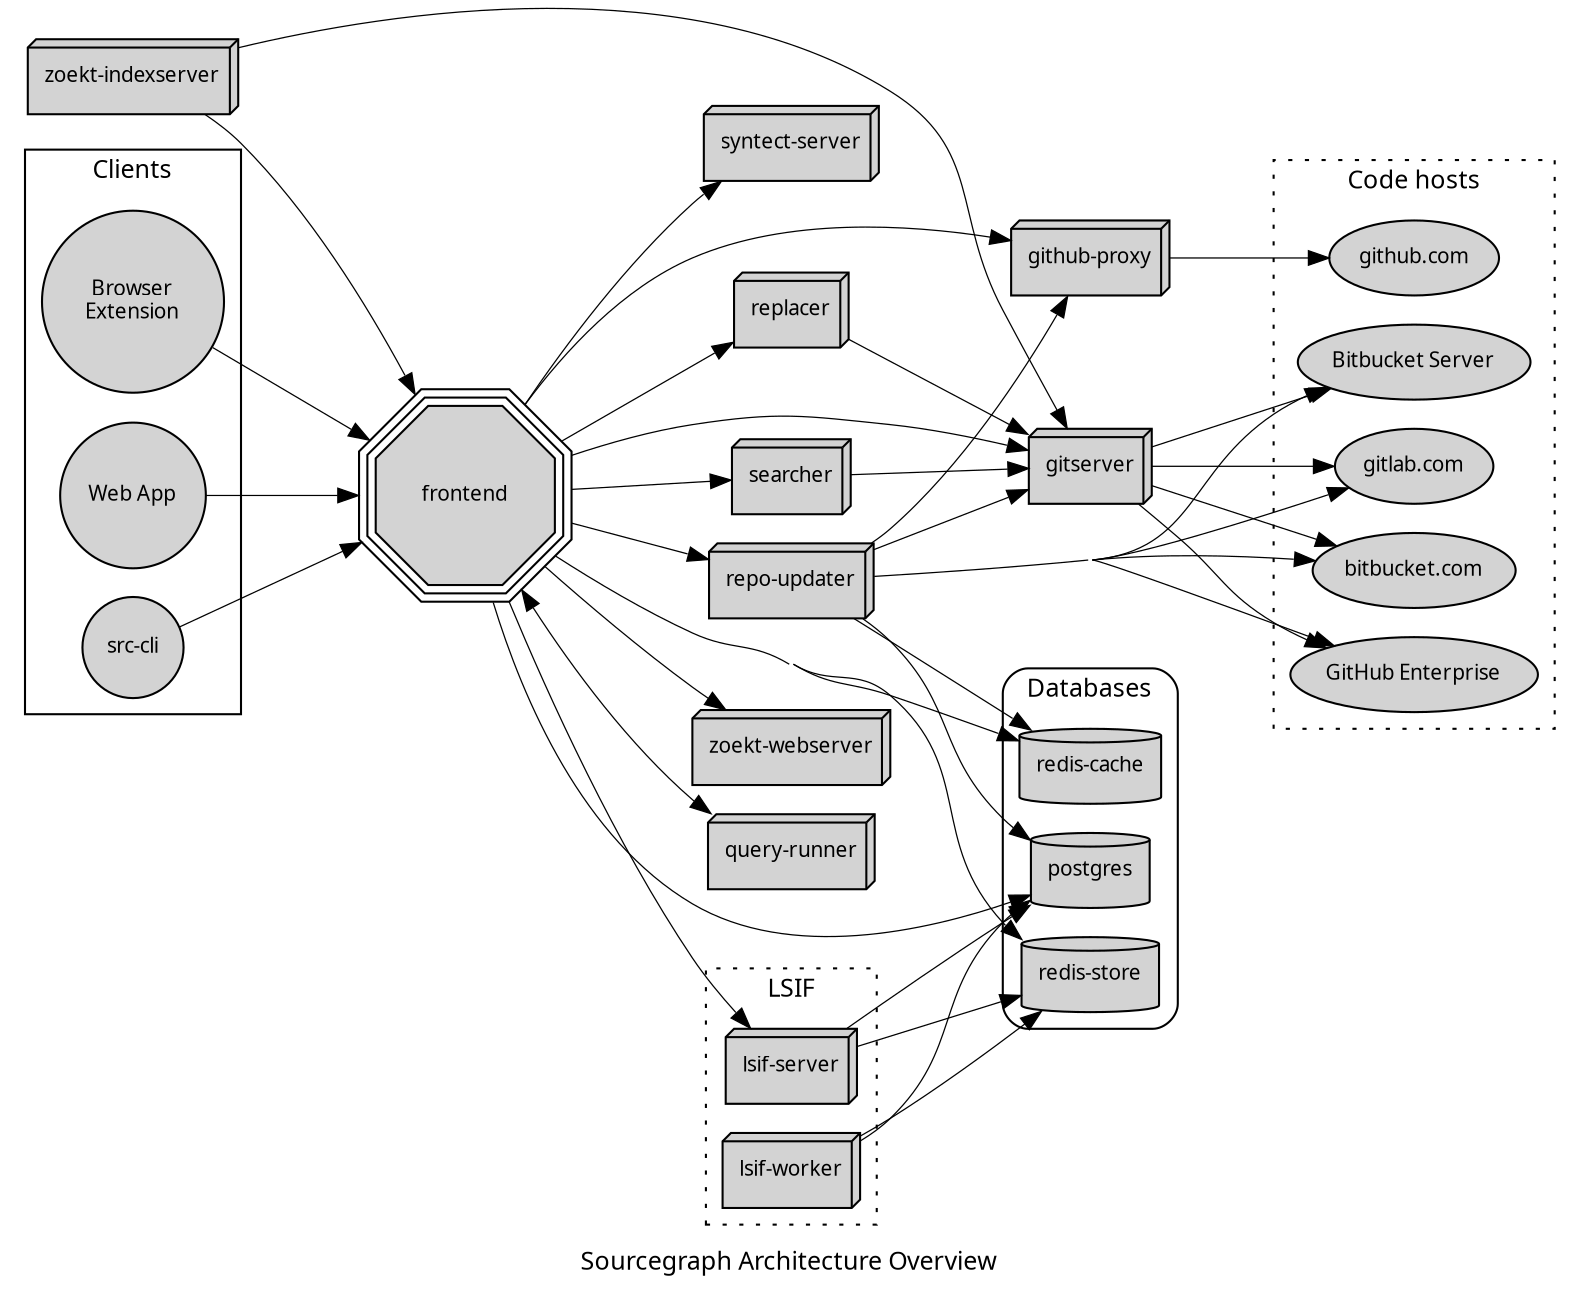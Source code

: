 digraph architecture {
    label="Sourcegraph Architecture Overview"
    rankdir=LR
    ratio=fill
    concentrate=true
    ranksep=0.8
    nodesep=0.2

    graph [
        fontname="Iosevka"
        fontsize=12
    ]

    node [
        style="filled"
        shape="box3d"
        fontname="Iosevka"
        fontsize=10
    ]

    edge [
        penwidth=0.6
        arrowType="empty"
    ]

    frontend [
        fixedsize=true
        width=1.2
        height=1.2
        shape="tripleoctagon"
        label="frontend"
        URL="https://github.com/sourcegraph/sourcegraph/tree/master/cmd/frontend"
    ]

    gitserver    [label="gitserver" URL="https://github.com/sourcegraph/sourcegraph/tree/master/cmd/gitserver"]
    repo_updater [label="repo-updater" URL="https://github.com/sourcegraph/sourcegraph/tree/master/cmd/repo-updater"]
    searcher     [label="searcher" URL="https://github.com/sourcegraph/sourcegraph/tree/master/cmd/searcher"]
    replacer     [label="replacer" URL="https://github.com/sourcegraph/sourcegraph/tree/master/cmd/replacer"]
    zoekt_webserver [label="zoekt-webserver" URL="https://github.com/sourcegraph/zoekt/tree/master/cmd/zoekt-webserver"]
    zoekt_indexserver [label="zoekt-indexserver" URL="https://github.com/sourcegraph/zoekt/tree/master/cmd/zoekt-sourcegraph-indexserver"]
    query_runner [label="query-runner" URL="https://github.com/sourcegraph/sourcegraph/tree/master/cmd/query-runner"]
    github_proxy [label="github-proxy" URL="https://github.com/sourcegraph/sourcegraph/tree/master/cmd/github-proxy"]
    syntect_server [label="syntect-server" URL="https://github.com/sourcegraph/syntect_server"]

    subgraph cluster_lsif_processes {
        label="LSIF"
        rank="same"
        graph [style="dotted"]

        lsif_server [label="lsif-server" URL="https://github.com/sourcegraph/sourcegraph/tree/master/lsif/src/server"]
        lsif_worker [label="lsif-worker" URL="https://github.com/sourcegraph/sourcegraph/tree/master/lsif/src/worker"]
    }

    subgraph cluster_databases {
        label="Databases"
        rank="same"
        graph [style="rounded"]
        node [shape="cylinder"]

        redis_cache [label="redis-cache"]
        redis_store [label="redis-store"]
        postgres [label="postgres"]
    }

    subgraph cluster_codehosts {
        label="Code hosts"
        rank="same"
        graph [style="dotted"]
        node  [shape="oval"]

        github_dot_com [label="github.com"]
        gitlab_dot_com [label="gitlab.com"]
        bitbucket_cloud [label="bitbucket.com"]
        github_enterprise [label="GitHub Enterprise"]
        bitbucket_server [label="Bitbucket Server"]
    }

    subgraph cluster_clients {
        label="Clients"
        node [shape="circle"]
        src_cli [label="src-cli" URL="https://github.com/sourcegraph/src-cli"]
        browser_ext [label="Browser\nExtension" URL="https://github.com/sourcegraph/sourcegraph/tree/master/browser/"]
        web_app [label="Web App" URL="https://github.com/sourcegraph/sourcegraph/tree/master/web"]
    }

    frontend -> gitserver
    frontend -> query_runner -> frontend
    frontend -> searcher -> gitserver
    frontend -> replacer -> gitserver
    frontend -> repo_updater
    frontend -> github_proxy
    frontend -> zoekt_webserver
    frontend -> postgres
    frontend -> redis_cache
    frontend -> redis_store
    frontend -> syntect_server
    frontend -> lsif_server

    lsif_server -> postgres
    lsif_server -> redis_store
    lsif_worker -> postgres
    lsif_worker -> redis_store

    repo_updater -> github_proxy
    repo_updater -> github_enterprise
    repo_updater -> gitlab_dot_com
    repo_updater -> bitbucket_server
    repo_updater -> bitbucket_cloud
    repo_updater -> postgres
    repo_updater -> gitserver
    repo_updater -> redis_cache

    github_proxy -> github_dot_com

    gitserver -> github_enterprise
    gitserver -> gitlab_dot_com
    gitserver -> bitbucket_server
    gitserver -> bitbucket_cloud

    zoekt_indexserver -> frontend
    zoekt_indexserver -> gitserver

    browser_ext -> frontend
    web_app -> frontend
    src_cli -> frontend
}
